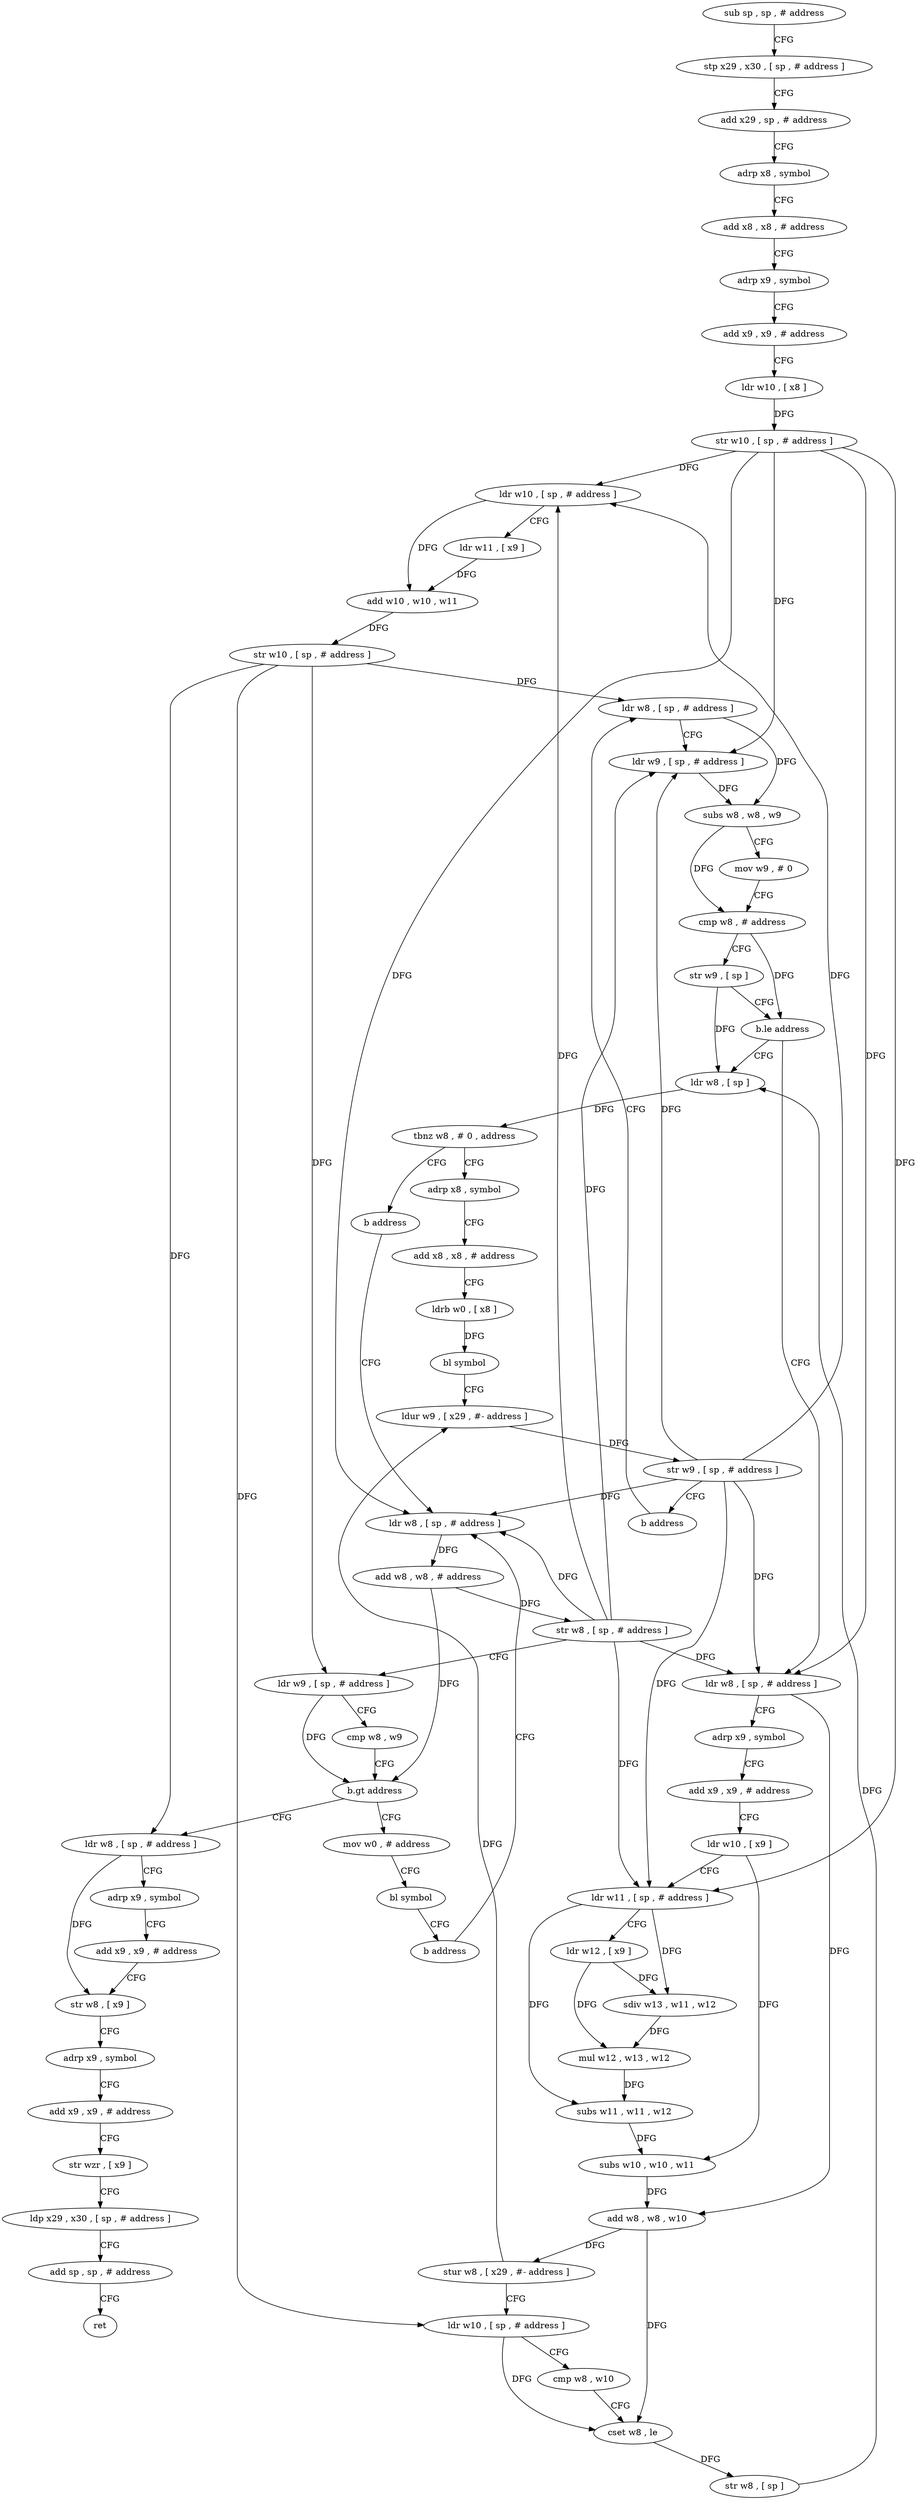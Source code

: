 digraph "func" {
"4236956" [label = "sub sp , sp , # address" ]
"4236960" [label = "stp x29 , x30 , [ sp , # address ]" ]
"4236964" [label = "add x29 , sp , # address" ]
"4236968" [label = "adrp x8 , symbol" ]
"4236972" [label = "add x8 , x8 , # address" ]
"4236976" [label = "adrp x9 , symbol" ]
"4236980" [label = "add x9 , x9 , # address" ]
"4236984" [label = "ldr w10 , [ x8 ]" ]
"4236988" [label = "str w10 , [ sp , # address ]" ]
"4236992" [label = "ldr w10 , [ sp , # address ]" ]
"4236996" [label = "ldr w11 , [ x9 ]" ]
"4237000" [label = "add w10 , w10 , w11" ]
"4237004" [label = "str w10 , [ sp , # address ]" ]
"4237008" [label = "ldr w8 , [ sp , # address ]" ]
"4237100" [label = "ldr w8 , [ sp ]" ]
"4237104" [label = "tbnz w8 , # 0 , address" ]
"4237112" [label = "adrp x8 , symbol" ]
"4237108" [label = "b address" ]
"4237036" [label = "ldr w8 , [ sp , # address ]" ]
"4237040" [label = "adrp x9 , symbol" ]
"4237044" [label = "add x9 , x9 , # address" ]
"4237048" [label = "ldr w10 , [ x9 ]" ]
"4237052" [label = "ldr w11 , [ sp , # address ]" ]
"4237056" [label = "ldr w12 , [ x9 ]" ]
"4237060" [label = "sdiv w13 , w11 , w12" ]
"4237064" [label = "mul w12 , w13 , w12" ]
"4237068" [label = "subs w11 , w11 , w12" ]
"4237072" [label = "subs w10 , w10 , w11" ]
"4237076" [label = "add w8 , w8 , w10" ]
"4237080" [label = "stur w8 , [ x29 , #- address ]" ]
"4237084" [label = "ldr w10 , [ sp , # address ]" ]
"4237088" [label = "cmp w8 , w10" ]
"4237092" [label = "cset w8 , le" ]
"4237096" [label = "str w8 , [ sp ]" ]
"4237116" [label = "add x8 , x8 , # address" ]
"4237120" [label = "ldrb w0 , [ x8 ]" ]
"4237124" [label = "bl symbol" ]
"4237128" [label = "ldur w9 , [ x29 , #- address ]" ]
"4237132" [label = "str w9 , [ sp , # address ]" ]
"4237136" [label = "b address" ]
"4237140" [label = "ldr w8 , [ sp , # address ]" ]
"4237012" [label = "ldr w9 , [ sp , # address ]" ]
"4237016" [label = "subs w8 , w8 , w9" ]
"4237020" [label = "mov w9 , # 0" ]
"4237024" [label = "cmp w8 , # address" ]
"4237028" [label = "str w9 , [ sp ]" ]
"4237032" [label = "b.le address" ]
"4237144" [label = "add w8 , w8 , # address" ]
"4237148" [label = "str w8 , [ sp , # address ]" ]
"4237152" [label = "ldr w9 , [ sp , # address ]" ]
"4237156" [label = "cmp w8 , w9" ]
"4237160" [label = "b.gt address" ]
"4237176" [label = "ldr w8 , [ sp , # address ]" ]
"4237164" [label = "mov w0 , # address" ]
"4237180" [label = "adrp x9 , symbol" ]
"4237184" [label = "add x9 , x9 , # address" ]
"4237188" [label = "str w8 , [ x9 ]" ]
"4237192" [label = "adrp x9 , symbol" ]
"4237196" [label = "add x9 , x9 , # address" ]
"4237200" [label = "str wzr , [ x9 ]" ]
"4237204" [label = "ldp x29 , x30 , [ sp , # address ]" ]
"4237208" [label = "add sp , sp , # address" ]
"4237212" [label = "ret" ]
"4237168" [label = "bl symbol" ]
"4237172" [label = "b address" ]
"4236956" -> "4236960" [ label = "CFG" ]
"4236960" -> "4236964" [ label = "CFG" ]
"4236964" -> "4236968" [ label = "CFG" ]
"4236968" -> "4236972" [ label = "CFG" ]
"4236972" -> "4236976" [ label = "CFG" ]
"4236976" -> "4236980" [ label = "CFG" ]
"4236980" -> "4236984" [ label = "CFG" ]
"4236984" -> "4236988" [ label = "DFG" ]
"4236988" -> "4236992" [ label = "DFG" ]
"4236988" -> "4237012" [ label = "DFG" ]
"4236988" -> "4237036" [ label = "DFG" ]
"4236988" -> "4237052" [ label = "DFG" ]
"4236988" -> "4237140" [ label = "DFG" ]
"4236992" -> "4236996" [ label = "CFG" ]
"4236992" -> "4237000" [ label = "DFG" ]
"4236996" -> "4237000" [ label = "DFG" ]
"4237000" -> "4237004" [ label = "DFG" ]
"4237004" -> "4237008" [ label = "DFG" ]
"4237004" -> "4237084" [ label = "DFG" ]
"4237004" -> "4237152" [ label = "DFG" ]
"4237004" -> "4237176" [ label = "DFG" ]
"4237008" -> "4237012" [ label = "CFG" ]
"4237008" -> "4237016" [ label = "DFG" ]
"4237100" -> "4237104" [ label = "DFG" ]
"4237104" -> "4237112" [ label = "CFG" ]
"4237104" -> "4237108" [ label = "CFG" ]
"4237112" -> "4237116" [ label = "CFG" ]
"4237108" -> "4237140" [ label = "CFG" ]
"4237036" -> "4237040" [ label = "CFG" ]
"4237036" -> "4237076" [ label = "DFG" ]
"4237040" -> "4237044" [ label = "CFG" ]
"4237044" -> "4237048" [ label = "CFG" ]
"4237048" -> "4237052" [ label = "CFG" ]
"4237048" -> "4237072" [ label = "DFG" ]
"4237052" -> "4237056" [ label = "CFG" ]
"4237052" -> "4237060" [ label = "DFG" ]
"4237052" -> "4237068" [ label = "DFG" ]
"4237056" -> "4237060" [ label = "DFG" ]
"4237056" -> "4237064" [ label = "DFG" ]
"4237060" -> "4237064" [ label = "DFG" ]
"4237064" -> "4237068" [ label = "DFG" ]
"4237068" -> "4237072" [ label = "DFG" ]
"4237072" -> "4237076" [ label = "DFG" ]
"4237076" -> "4237080" [ label = "DFG" ]
"4237076" -> "4237092" [ label = "DFG" ]
"4237080" -> "4237084" [ label = "CFG" ]
"4237080" -> "4237128" [ label = "DFG" ]
"4237084" -> "4237088" [ label = "CFG" ]
"4237084" -> "4237092" [ label = "DFG" ]
"4237088" -> "4237092" [ label = "CFG" ]
"4237092" -> "4237096" [ label = "DFG" ]
"4237096" -> "4237100" [ label = "DFG" ]
"4237116" -> "4237120" [ label = "CFG" ]
"4237120" -> "4237124" [ label = "DFG" ]
"4237124" -> "4237128" [ label = "CFG" ]
"4237128" -> "4237132" [ label = "DFG" ]
"4237132" -> "4237136" [ label = "CFG" ]
"4237132" -> "4236992" [ label = "DFG" ]
"4237132" -> "4237012" [ label = "DFG" ]
"4237132" -> "4237036" [ label = "DFG" ]
"4237132" -> "4237052" [ label = "DFG" ]
"4237132" -> "4237140" [ label = "DFG" ]
"4237136" -> "4237008" [ label = "CFG" ]
"4237140" -> "4237144" [ label = "DFG" ]
"4237012" -> "4237016" [ label = "DFG" ]
"4237016" -> "4237020" [ label = "CFG" ]
"4237016" -> "4237024" [ label = "DFG" ]
"4237020" -> "4237024" [ label = "CFG" ]
"4237024" -> "4237028" [ label = "CFG" ]
"4237024" -> "4237032" [ label = "DFG" ]
"4237028" -> "4237032" [ label = "CFG" ]
"4237028" -> "4237100" [ label = "DFG" ]
"4237032" -> "4237100" [ label = "CFG" ]
"4237032" -> "4237036" [ label = "CFG" ]
"4237144" -> "4237148" [ label = "DFG" ]
"4237144" -> "4237160" [ label = "DFG" ]
"4237148" -> "4237152" [ label = "CFG" ]
"4237148" -> "4236992" [ label = "DFG" ]
"4237148" -> "4237012" [ label = "DFG" ]
"4237148" -> "4237036" [ label = "DFG" ]
"4237148" -> "4237052" [ label = "DFG" ]
"4237148" -> "4237140" [ label = "DFG" ]
"4237152" -> "4237156" [ label = "CFG" ]
"4237152" -> "4237160" [ label = "DFG" ]
"4237156" -> "4237160" [ label = "CFG" ]
"4237160" -> "4237176" [ label = "CFG" ]
"4237160" -> "4237164" [ label = "CFG" ]
"4237176" -> "4237180" [ label = "CFG" ]
"4237176" -> "4237188" [ label = "DFG" ]
"4237164" -> "4237168" [ label = "CFG" ]
"4237180" -> "4237184" [ label = "CFG" ]
"4237184" -> "4237188" [ label = "CFG" ]
"4237188" -> "4237192" [ label = "CFG" ]
"4237192" -> "4237196" [ label = "CFG" ]
"4237196" -> "4237200" [ label = "CFG" ]
"4237200" -> "4237204" [ label = "CFG" ]
"4237204" -> "4237208" [ label = "CFG" ]
"4237208" -> "4237212" [ label = "CFG" ]
"4237168" -> "4237172" [ label = "CFG" ]
"4237172" -> "4237140" [ label = "CFG" ]
}
